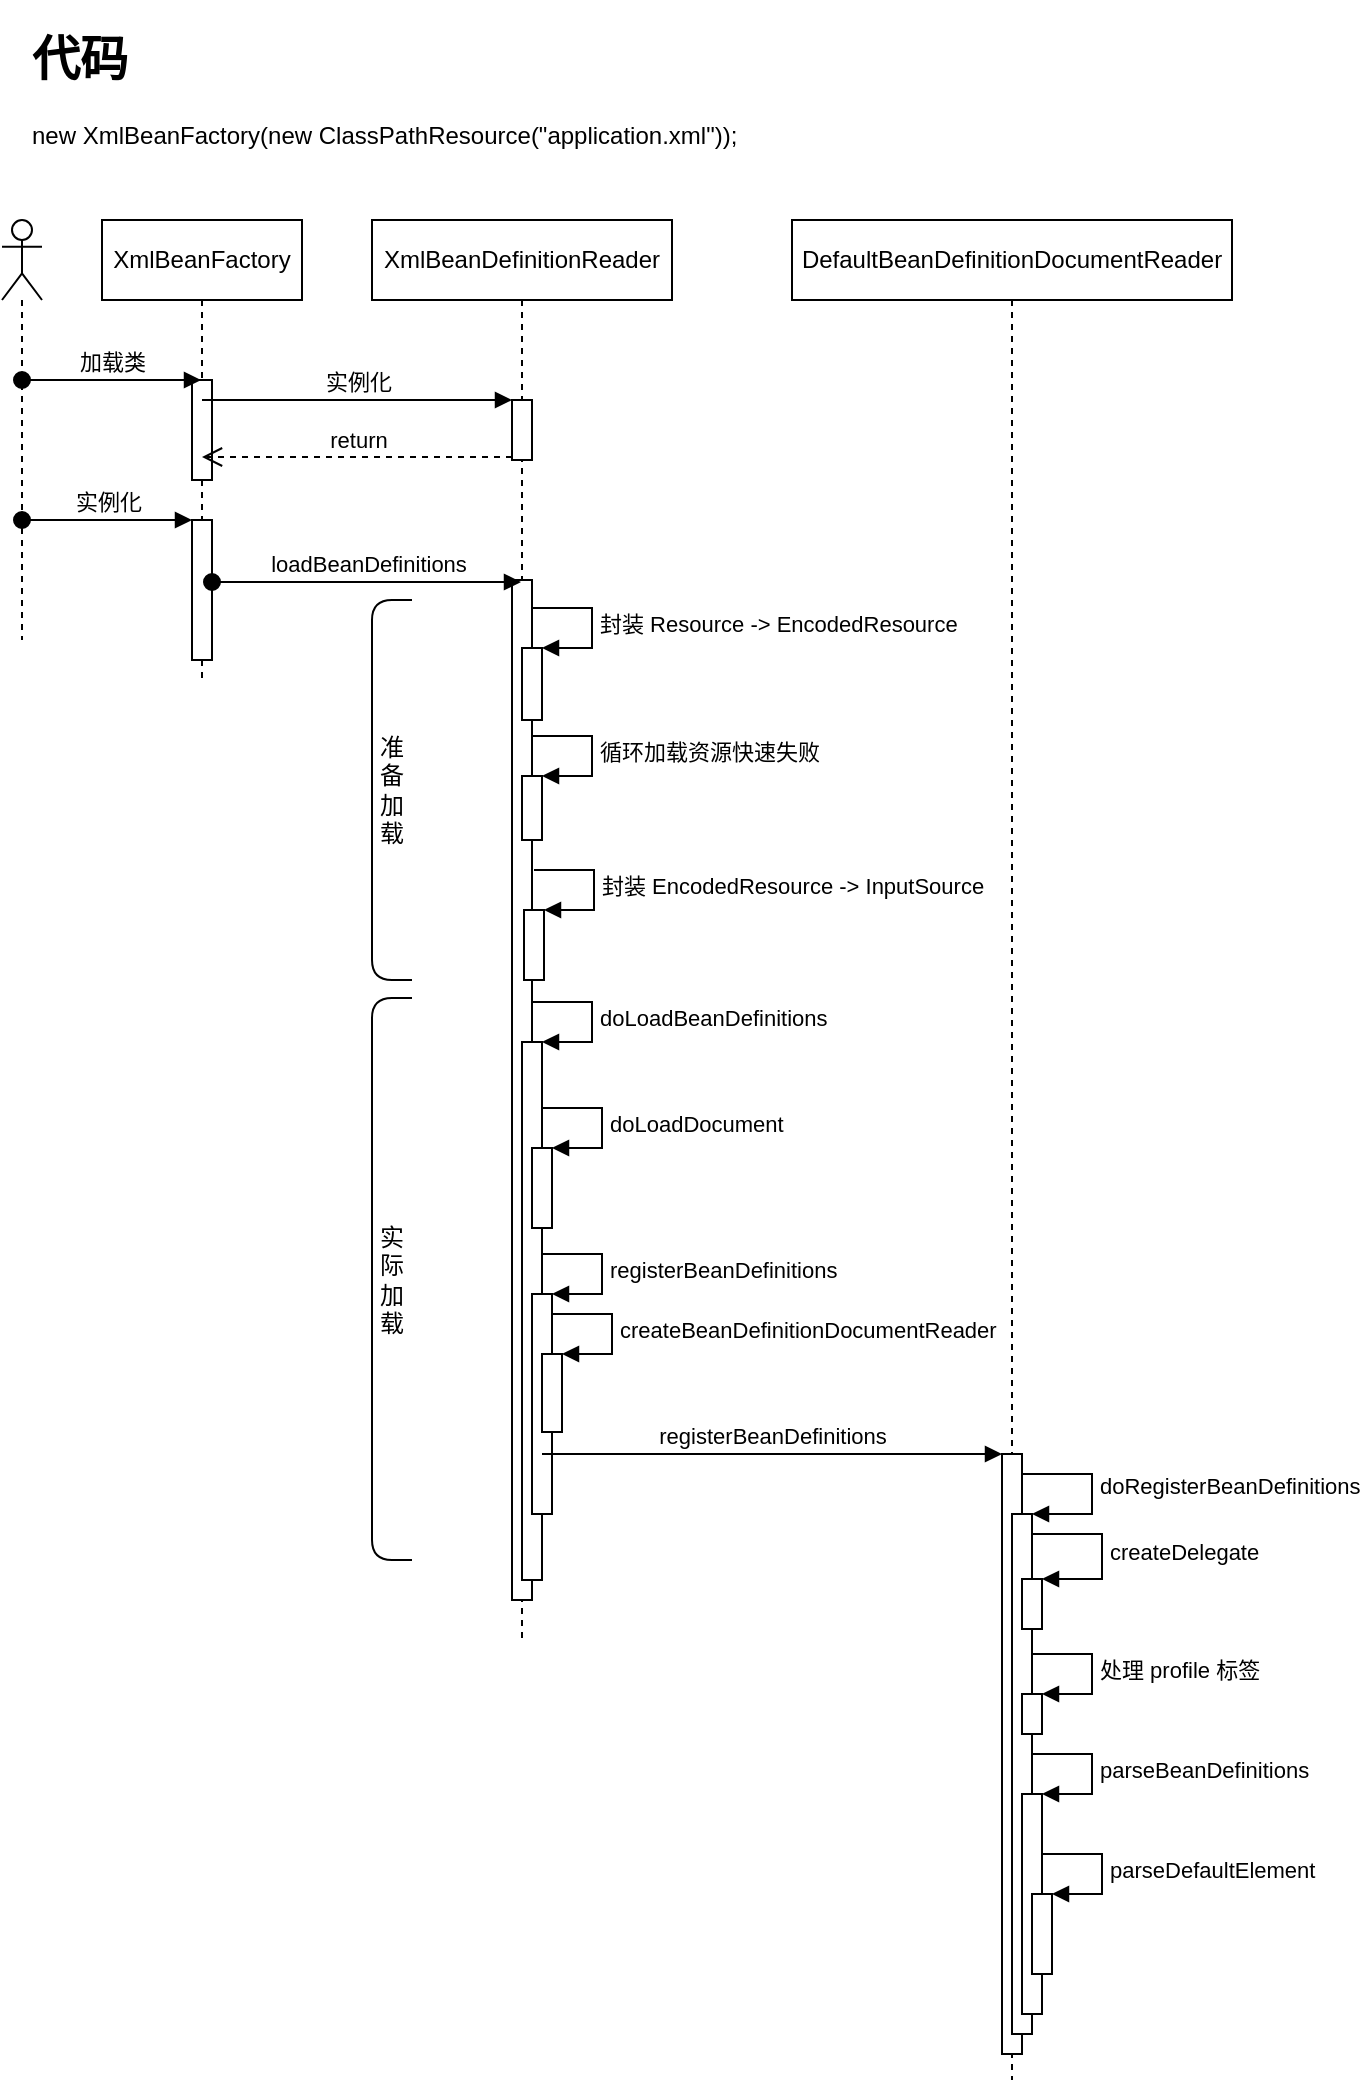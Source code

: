 <mxfile version="20.2.3" type="device"><diagram id="vriMgBLMKdEbHcSbjPdj" name="第 1 页"><mxGraphModel dx="942" dy="1535" grid="1" gridSize="10" guides="1" tooltips="1" connect="1" arrows="1" fold="1" page="1" pageScale="1" pageWidth="1100" pageHeight="850" math="0" shadow="0"><root><mxCell id="0"/><mxCell id="1" parent="0"/><mxCell id="3djlHB2tfHtM5K-XRoE--3" value="XmlBeanFactory" style="shape=umlLifeline;perimeter=lifelinePerimeter;whiteSpace=wrap;html=1;container=1;collapsible=0;recursiveResize=0;outlineConnect=0;" parent="1" vertex="1"><mxGeometry x="100" y="40" width="100" height="230" as="geometry"/></mxCell><mxCell id="3djlHB2tfHtM5K-XRoE--10" value="" style="html=1;points=[];perimeter=orthogonalPerimeter;" parent="3djlHB2tfHtM5K-XRoE--3" vertex="1"><mxGeometry x="45" y="80" width="10" height="50" as="geometry"/></mxCell><mxCell id="3djlHB2tfHtM5K-XRoE--15" value="" style="html=1;points=[];perimeter=orthogonalPerimeter;" parent="3djlHB2tfHtM5K-XRoE--3" vertex="1"><mxGeometry x="45" y="150" width="10" height="70" as="geometry"/></mxCell><mxCell id="3djlHB2tfHtM5K-XRoE--16" value="实例化" style="html=1;verticalAlign=bottom;startArrow=oval;endArrow=block;startSize=8;rounded=0;" parent="3djlHB2tfHtM5K-XRoE--3" target="3djlHB2tfHtM5K-XRoE--15" edge="1"><mxGeometry relative="1" as="geometry"><mxPoint x="-40" y="150" as="sourcePoint"/></mxGeometry></mxCell><mxCell id="3djlHB2tfHtM5K-XRoE--42" value="" style="shape=umlLifeline;participant=umlActor;perimeter=lifelinePerimeter;whiteSpace=wrap;html=1;container=1;collapsible=0;recursiveResize=0;verticalAlign=top;spacingTop=36;outlineConnect=0;" parent="3djlHB2tfHtM5K-XRoE--3" vertex="1"><mxGeometry x="-50" width="20" height="210" as="geometry"/></mxCell><mxCell id="3djlHB2tfHtM5K-XRoE--4" value="XmlBeanDefinitionReader" style="shape=umlLifeline;perimeter=lifelinePerimeter;whiteSpace=wrap;html=1;container=1;collapsible=0;recursiveResize=0;outlineConnect=0;" parent="1" vertex="1"><mxGeometry x="235" y="40" width="150" height="710" as="geometry"/></mxCell><mxCell id="3djlHB2tfHtM5K-XRoE--12" value="" style="html=1;points=[];perimeter=orthogonalPerimeter;" parent="3djlHB2tfHtM5K-XRoE--4" vertex="1"><mxGeometry x="70" y="90" width="10" height="30" as="geometry"/></mxCell><mxCell id="3djlHB2tfHtM5K-XRoE--17" value="" style="html=1;points=[];perimeter=orthogonalPerimeter;" parent="3djlHB2tfHtM5K-XRoE--4" vertex="1"><mxGeometry x="70" y="180" width="10" height="510" as="geometry"/></mxCell><mxCell id="3djlHB2tfHtM5K-XRoE--20" value="" style="html=1;points=[];perimeter=orthogonalPerimeter;" parent="3djlHB2tfHtM5K-XRoE--4" vertex="1"><mxGeometry x="75" y="411" width="10" height="269" as="geometry"/></mxCell><mxCell id="3djlHB2tfHtM5K-XRoE--21" value="doLoadBeanDefinitions" style="edgeStyle=orthogonalEdgeStyle;html=1;align=left;spacingLeft=2;endArrow=block;rounded=0;entryX=1;entryY=0;" parent="3djlHB2tfHtM5K-XRoE--4" target="3djlHB2tfHtM5K-XRoE--20" edge="1"><mxGeometry relative="1" as="geometry"><mxPoint x="80" y="391" as="sourcePoint"/><Array as="points"><mxPoint x="110" y="391"/></Array></mxGeometry></mxCell><mxCell id="3djlHB2tfHtM5K-XRoE--22" value="" style="html=1;points=[];perimeter=orthogonalPerimeter;" parent="3djlHB2tfHtM5K-XRoE--4" vertex="1"><mxGeometry x="80" y="464" width="10" height="40" as="geometry"/></mxCell><mxCell id="3djlHB2tfHtM5K-XRoE--23" value="doLoadDocument" style="edgeStyle=orthogonalEdgeStyle;html=1;align=left;spacingLeft=2;endArrow=block;rounded=0;entryX=1;entryY=0;" parent="3djlHB2tfHtM5K-XRoE--4" target="3djlHB2tfHtM5K-XRoE--22" edge="1"><mxGeometry relative="1" as="geometry"><mxPoint x="85" y="444" as="sourcePoint"/><Array as="points"><mxPoint x="115" y="444"/></Array></mxGeometry></mxCell><mxCell id="3djlHB2tfHtM5K-XRoE--24" value="" style="html=1;points=[];perimeter=orthogonalPerimeter;" parent="3djlHB2tfHtM5K-XRoE--4" vertex="1"><mxGeometry x="80" y="537" width="10" height="110" as="geometry"/></mxCell><mxCell id="3djlHB2tfHtM5K-XRoE--25" value="registerBeanDefinitions" style="edgeStyle=orthogonalEdgeStyle;html=1;align=left;spacingLeft=2;endArrow=block;rounded=0;entryX=1;entryY=0;" parent="3djlHB2tfHtM5K-XRoE--4" target="3djlHB2tfHtM5K-XRoE--24" edge="1"><mxGeometry relative="1" as="geometry"><mxPoint x="85" y="517" as="sourcePoint"/><Array as="points"><mxPoint x="115" y="517"/></Array></mxGeometry></mxCell><mxCell id="3djlHB2tfHtM5K-XRoE--26" value="" style="html=1;points=[];perimeter=orthogonalPerimeter;" parent="3djlHB2tfHtM5K-XRoE--4" vertex="1"><mxGeometry x="85" y="567" width="10" height="39" as="geometry"/></mxCell><mxCell id="3djlHB2tfHtM5K-XRoE--27" value="createBeanDefinitionDocumentReader" style="edgeStyle=orthogonalEdgeStyle;html=1;align=left;spacingLeft=2;endArrow=block;rounded=0;entryX=1;entryY=0;" parent="3djlHB2tfHtM5K-XRoE--4" target="3djlHB2tfHtM5K-XRoE--26" edge="1"><mxGeometry relative="1" as="geometry"><mxPoint x="90" y="547" as="sourcePoint"/><Array as="points"><mxPoint x="120" y="547"/></Array></mxGeometry></mxCell><mxCell id="BsQWQWbi5ZsdCPZxCf8R-2" value="" style="html=1;points=[];perimeter=orthogonalPerimeter;" vertex="1" parent="3djlHB2tfHtM5K-XRoE--4"><mxGeometry x="75" y="214" width="10" height="36" as="geometry"/></mxCell><mxCell id="BsQWQWbi5ZsdCPZxCf8R-3" value="封装 Resource -&amp;gt;&amp;nbsp;EncodedResource&amp;nbsp;" style="edgeStyle=orthogonalEdgeStyle;html=1;align=left;spacingLeft=2;endArrow=block;rounded=0;entryX=1;entryY=0;" edge="1" target="BsQWQWbi5ZsdCPZxCf8R-2" parent="3djlHB2tfHtM5K-XRoE--4"><mxGeometry relative="1" as="geometry"><mxPoint x="80" y="194" as="sourcePoint"/><Array as="points"><mxPoint x="110" y="194"/></Array></mxGeometry></mxCell><mxCell id="BsQWQWbi5ZsdCPZxCf8R-8" value="" style="html=1;points=[];perimeter=orthogonalPerimeter;" vertex="1" parent="3djlHB2tfHtM5K-XRoE--4"><mxGeometry x="75" y="278" width="10" height="32" as="geometry"/></mxCell><mxCell id="BsQWQWbi5ZsdCPZxCf8R-9" value="循环加载资源快速失败" style="edgeStyle=orthogonalEdgeStyle;html=1;align=left;spacingLeft=2;endArrow=block;rounded=0;entryX=1;entryY=0;" edge="1" target="BsQWQWbi5ZsdCPZxCf8R-8" parent="3djlHB2tfHtM5K-XRoE--4"><mxGeometry relative="1" as="geometry"><mxPoint x="80" y="258" as="sourcePoint"/><Array as="points"><mxPoint x="110" y="258"/></Array></mxGeometry></mxCell><mxCell id="BsQWQWbi5ZsdCPZxCf8R-10" value="" style="html=1;points=[];perimeter=orthogonalPerimeter;" vertex="1" parent="3djlHB2tfHtM5K-XRoE--4"><mxGeometry x="76" y="345" width="10" height="35" as="geometry"/></mxCell><mxCell id="BsQWQWbi5ZsdCPZxCf8R-11" value="封装&amp;nbsp;EncodedResource -&amp;gt;&amp;nbsp;InputSource" style="edgeStyle=orthogonalEdgeStyle;html=1;align=left;spacingLeft=2;endArrow=block;rounded=0;entryX=1;entryY=0;" edge="1" target="BsQWQWbi5ZsdCPZxCf8R-10" parent="3djlHB2tfHtM5K-XRoE--4"><mxGeometry relative="1" as="geometry"><mxPoint x="81" y="325" as="sourcePoint"/><Array as="points"><mxPoint x="111" y="325"/></Array></mxGeometry></mxCell><mxCell id="BsQWQWbi5ZsdCPZxCf8R-12" value="准备加载" style="shape=curlyBracket;whiteSpace=wrap;html=1;rounded=1;size=0;" vertex="1" parent="3djlHB2tfHtM5K-XRoE--4"><mxGeometry y="190" width="20" height="190" as="geometry"/></mxCell><mxCell id="BsQWQWbi5ZsdCPZxCf8R-14" value="实际加载" style="shape=curlyBracket;whiteSpace=wrap;html=1;rounded=1;size=0;" vertex="1" parent="3djlHB2tfHtM5K-XRoE--4"><mxGeometry y="389" width="20" height="281" as="geometry"/></mxCell><mxCell id="3djlHB2tfHtM5K-XRoE--5" value="DefaultBeanDefinitionDocumentReader" style="shape=umlLifeline;perimeter=lifelinePerimeter;whiteSpace=wrap;html=1;container=1;collapsible=0;recursiveResize=0;outlineConnect=0;" parent="1" vertex="1"><mxGeometry x="445" y="40" width="220" height="930" as="geometry"/></mxCell><mxCell id="3djlHB2tfHtM5K-XRoE--28" value="" style="html=1;points=[];perimeter=orthogonalPerimeter;" parent="3djlHB2tfHtM5K-XRoE--5" vertex="1"><mxGeometry x="105" y="617" width="10" height="300" as="geometry"/></mxCell><mxCell id="3djlHB2tfHtM5K-XRoE--31" value="" style="html=1;points=[];perimeter=orthogonalPerimeter;" parent="3djlHB2tfHtM5K-XRoE--5" vertex="1"><mxGeometry x="110" y="647" width="10" height="260" as="geometry"/></mxCell><mxCell id="3djlHB2tfHtM5K-XRoE--32" value="doRegisterBeanDefinitions" style="edgeStyle=orthogonalEdgeStyle;html=1;align=left;spacingLeft=2;endArrow=block;rounded=0;entryX=1;entryY=0;exitX=1;exitY=0.043;exitDx=0;exitDy=0;exitPerimeter=0;" parent="3djlHB2tfHtM5K-XRoE--5" target="3djlHB2tfHtM5K-XRoE--31" edge="1" source="3djlHB2tfHtM5K-XRoE--28"><mxGeometry relative="1" as="geometry"><mxPoint x="120" y="627" as="sourcePoint"/><Array as="points"><mxPoint x="115" y="627"/><mxPoint x="150" y="627"/><mxPoint x="150" y="647"/></Array></mxGeometry></mxCell><mxCell id="3djlHB2tfHtM5K-XRoE--36" value="" style="html=1;points=[];perimeter=orthogonalPerimeter;" parent="3djlHB2tfHtM5K-XRoE--5" vertex="1"><mxGeometry x="115" y="679.5" width="10" height="25" as="geometry"/></mxCell><mxCell id="3djlHB2tfHtM5K-XRoE--37" value="createDelegate" style="edgeStyle=orthogonalEdgeStyle;html=1;align=left;spacingLeft=2;endArrow=block;rounded=0;entryX=1;entryY=0;" parent="3djlHB2tfHtM5K-XRoE--5" target="3djlHB2tfHtM5K-XRoE--36" edge="1"><mxGeometry relative="1" as="geometry"><mxPoint x="120" y="657" as="sourcePoint"/><Array as="points"><mxPoint x="125" y="657"/><mxPoint x="155" y="657"/><mxPoint x="155" y="680"/></Array></mxGeometry></mxCell><mxCell id="3djlHB2tfHtM5K-XRoE--40" value="" style="html=1;points=[];perimeter=orthogonalPerimeter;" parent="3djlHB2tfHtM5K-XRoE--5" vertex="1"><mxGeometry x="115" y="737" width="10" height="20" as="geometry"/></mxCell><mxCell id="3djlHB2tfHtM5K-XRoE--41" value="处理 profile&amp;nbsp;标签" style="edgeStyle=orthogonalEdgeStyle;html=1;align=left;spacingLeft=2;endArrow=block;rounded=0;entryX=1;entryY=0;" parent="3djlHB2tfHtM5K-XRoE--5" target="3djlHB2tfHtM5K-XRoE--40" edge="1"><mxGeometry relative="1" as="geometry"><mxPoint x="120" y="717" as="sourcePoint"/><Array as="points"><mxPoint x="150" y="717"/></Array></mxGeometry></mxCell><mxCell id="3djlHB2tfHtM5K-XRoE--44" value="parseBeanDefinitions" style="edgeStyle=orthogonalEdgeStyle;html=1;align=left;spacingLeft=2;endArrow=block;rounded=0;entryX=1;entryY=0;" parent="3djlHB2tfHtM5K-XRoE--5" edge="1"><mxGeometry relative="1" as="geometry"><mxPoint x="120" y="767" as="sourcePoint"/><Array as="points"><mxPoint x="150" y="767"/></Array><mxPoint x="125" y="787" as="targetPoint"/></mxGeometry></mxCell><mxCell id="3djlHB2tfHtM5K-XRoE--45" value="" style="html=1;points=[];perimeter=orthogonalPerimeter;" parent="3djlHB2tfHtM5K-XRoE--5" vertex="1"><mxGeometry x="115" y="787" width="10" height="110" as="geometry"/></mxCell><mxCell id="3djlHB2tfHtM5K-XRoE--51" value="" style="html=1;points=[];perimeter=orthogonalPerimeter;" parent="3djlHB2tfHtM5K-XRoE--5" vertex="1"><mxGeometry x="120" y="837" width="10" height="40" as="geometry"/></mxCell><mxCell id="3djlHB2tfHtM5K-XRoE--52" value="parseDefaultElement" style="edgeStyle=orthogonalEdgeStyle;html=1;align=left;spacingLeft=2;endArrow=block;rounded=0;entryX=1;entryY=0;" parent="3djlHB2tfHtM5K-XRoE--5" target="3djlHB2tfHtM5K-XRoE--51" edge="1"><mxGeometry relative="1" as="geometry"><mxPoint x="125" y="817" as="sourcePoint"/><Array as="points"><mxPoint x="155" y="817"/></Array></mxGeometry></mxCell><mxCell id="3djlHB2tfHtM5K-XRoE--11" value="加载类" style="html=1;verticalAlign=bottom;startArrow=oval;endArrow=block;startSize=8;rounded=0;" parent="1" target="3djlHB2tfHtM5K-XRoE--3" edge="1"><mxGeometry relative="1" as="geometry"><mxPoint x="60" y="120" as="sourcePoint"/></mxGeometry></mxCell><mxCell id="3djlHB2tfHtM5K-XRoE--13" value="实例化" style="html=1;verticalAlign=bottom;endArrow=block;entryX=0;entryY=0;rounded=0;" parent="1" source="3djlHB2tfHtM5K-XRoE--3" target="3djlHB2tfHtM5K-XRoE--12" edge="1"><mxGeometry relative="1" as="geometry"><mxPoint x="220" y="120" as="sourcePoint"/></mxGeometry></mxCell><mxCell id="3djlHB2tfHtM5K-XRoE--14" value="return" style="html=1;verticalAlign=bottom;endArrow=open;dashed=1;endSize=8;exitX=0;exitY=0.95;rounded=0;" parent="1" source="3djlHB2tfHtM5K-XRoE--12" target="3djlHB2tfHtM5K-XRoE--3" edge="1"><mxGeometry relative="1" as="geometry"><mxPoint x="220" y="196" as="targetPoint"/></mxGeometry></mxCell><mxCell id="3djlHB2tfHtM5K-XRoE--18" value="loadBeanDefinitions" style="html=1;verticalAlign=bottom;startArrow=oval;endArrow=block;startSize=8;rounded=0;" parent="1" target="3djlHB2tfHtM5K-XRoE--4" edge="1"><mxGeometry relative="1" as="geometry"><mxPoint x="155" y="221" as="sourcePoint"/><Array as="points"><mxPoint x="200" y="221"/></Array><mxPoint x="290" y="221" as="targetPoint"/></mxGeometry></mxCell><mxCell id="3djlHB2tfHtM5K-XRoE--29" value="registerBeanDefinitions" style="html=1;verticalAlign=bottom;endArrow=block;entryX=0;entryY=0;rounded=0;exitX=0.5;exitY=0.727;exitDx=0;exitDy=0;exitPerimeter=0;" parent="1" source="3djlHB2tfHtM5K-XRoE--24" target="3djlHB2tfHtM5K-XRoE--28" edge="1"><mxGeometry relative="1" as="geometry"><mxPoint x="335" y="660" as="sourcePoint"/></mxGeometry></mxCell><mxCell id="BsQWQWbi5ZsdCPZxCf8R-1" value="&lt;h1&gt;代码&lt;/h1&gt;&lt;p&gt;new XmlBeanFactory(new ClassPathResource(&quot;application.xml&quot;));&lt;/p&gt;" style="text;html=1;strokeColor=none;fillColor=none;spacing=5;spacingTop=-20;whiteSpace=wrap;overflow=hidden;rounded=0;" vertex="1" parent="1"><mxGeometry x="60" y="-60" width="370" height="70" as="geometry"/></mxCell></root></mxGraphModel></diagram></mxfile>